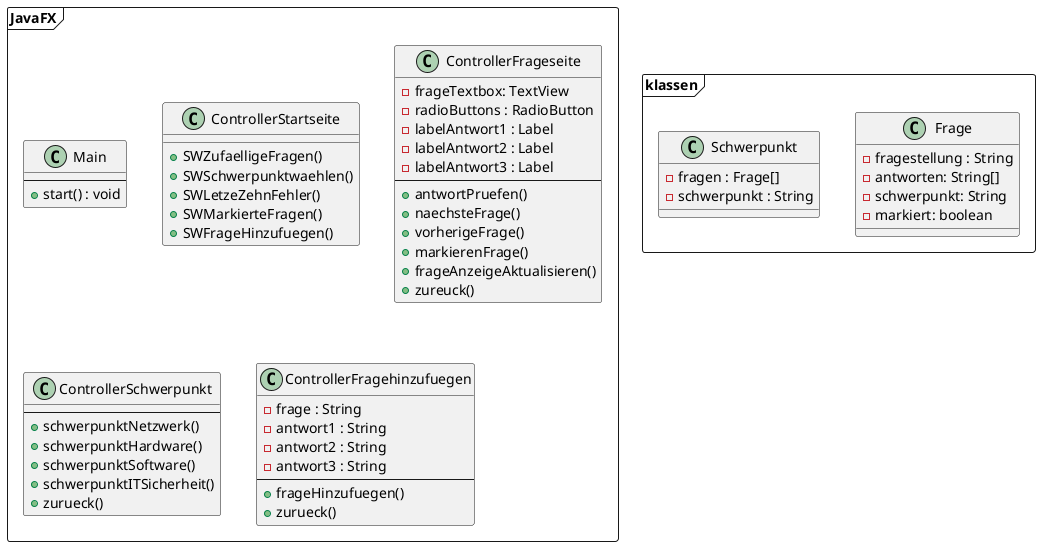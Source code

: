 @startuml klassendiagramm

frame klassen{
class Frage {
    - fragestellung : String
    - antworten: String[]
    - schwerpunkt: String
    - markiert: boolean
}

class Schwerpunkt {
    - fragen : Frage[]
    - schwerpunkt : String
}


}

frame JavaFX {

class Main {
    --
    + start() : void
}
class ControllerStartseite {
    + SWZufaelligeFragen()
    + SWSchwerpunktwaehlen()
    + SWLetzeZehnFehler()
    + SWMarkierteFragen()
    + SWFrageHinzufuegen()
}

class ControllerFrageseite {
    - frageTextbox: TextView
    - radioButtons : RadioButton
    - labelAntwort1 : Label
    - labelAntwort2 : Label
    - labelAntwort3 : Label
    --
    + antwortPruefen()
    + naechsteFrage()
    + vorherigeFrage()
    + markierenFrage()
    + frageAnzeigeAktualisieren()
    + zureuck()
}

class ControllerSchwerpunkt{
    --
    + schwerpunktNetzwerk()
    + schwerpunktHardware()
    + schwerpunktSoftware()
    + schwerpunktITSicherheit()
    + zurueck()
}

class ControllerFragehinzufuegen{
    - frage : String
    - antwort1 : String
    - antwort2 : String
    - antwort3 : String
    --
    + frageHinzufuegen()
    + zurueck()
}

}

@enduml